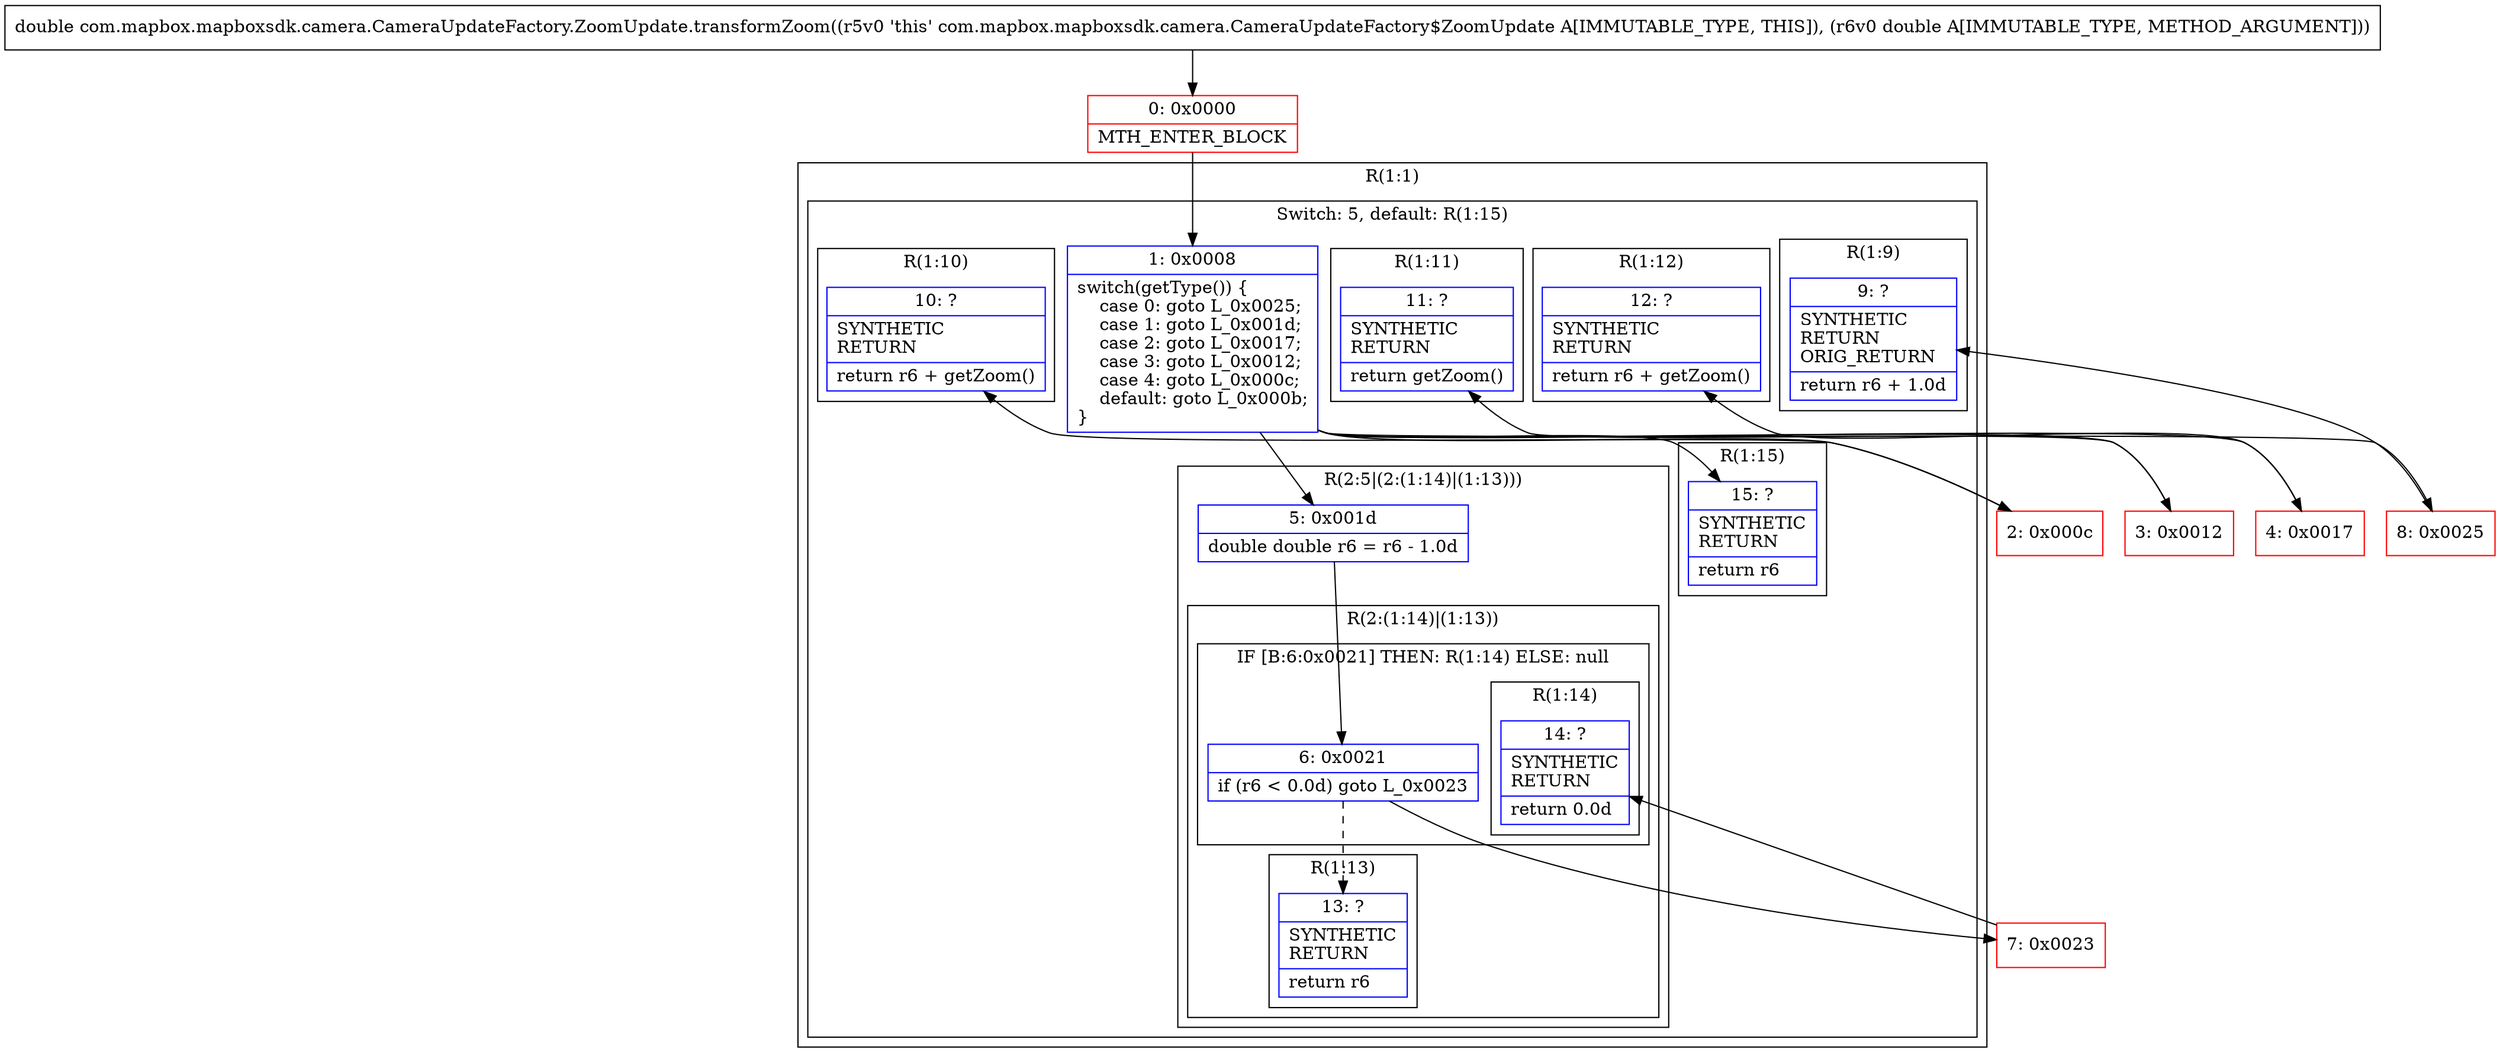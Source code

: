 digraph "CFG forcom.mapbox.mapboxsdk.camera.CameraUpdateFactory.ZoomUpdate.transformZoom(D)D" {
subgraph cluster_Region_112314570 {
label = "R(1:1)";
node [shape=record,color=blue];
subgraph cluster_SwitchRegion_991980248 {
label = "Switch: 5, default: R(1:15)";
node [shape=record,color=blue];
Node_1 [shape=record,label="{1\:\ 0x0008|switch(getType()) \{\l    case 0: goto L_0x0025;\l    case 1: goto L_0x001d;\l    case 2: goto L_0x0017;\l    case 3: goto L_0x0012;\l    case 4: goto L_0x000c;\l    default: goto L_0x000b;\l\}\l}"];
subgraph cluster_Region_585752232 {
label = "R(1:9)";
node [shape=record,color=blue];
Node_9 [shape=record,label="{9\:\ ?|SYNTHETIC\lRETURN\lORIG_RETURN\l|return r6 + 1.0d\l}"];
}
subgraph cluster_Region_1273661553 {
label = "R(2:5|(2:(1:14)|(1:13)))";
node [shape=record,color=blue];
Node_5 [shape=record,label="{5\:\ 0x001d|double double r6 = r6 \- 1.0d\l}"];
subgraph cluster_Region_2015695978 {
label = "R(2:(1:14)|(1:13))";
node [shape=record,color=blue];
subgraph cluster_IfRegion_308098682 {
label = "IF [B:6:0x0021] THEN: R(1:14) ELSE: null";
node [shape=record,color=blue];
Node_6 [shape=record,label="{6\:\ 0x0021|if (r6 \< 0.0d) goto L_0x0023\l}"];
subgraph cluster_Region_1893364796 {
label = "R(1:14)";
node [shape=record,color=blue];
Node_14 [shape=record,label="{14\:\ ?|SYNTHETIC\lRETURN\l|return 0.0d\l}"];
}
}
subgraph cluster_Region_2118772728 {
label = "R(1:13)";
node [shape=record,color=blue];
Node_13 [shape=record,label="{13\:\ ?|SYNTHETIC\lRETURN\l|return r6\l}"];
}
}
}
subgraph cluster_Region_1209312853 {
label = "R(1:12)";
node [shape=record,color=blue];
Node_12 [shape=record,label="{12\:\ ?|SYNTHETIC\lRETURN\l|return r6 + getZoom()\l}"];
}
subgraph cluster_Region_618937697 {
label = "R(1:11)";
node [shape=record,color=blue];
Node_11 [shape=record,label="{11\:\ ?|SYNTHETIC\lRETURN\l|return getZoom()\l}"];
}
subgraph cluster_Region_1949498323 {
label = "R(1:10)";
node [shape=record,color=blue];
Node_10 [shape=record,label="{10\:\ ?|SYNTHETIC\lRETURN\l|return r6 + getZoom()\l}"];
}
subgraph cluster_Region_1474960125 {
label = "R(1:15)";
node [shape=record,color=blue];
Node_15 [shape=record,label="{15\:\ ?|SYNTHETIC\lRETURN\l|return r6\l}"];
}
}
}
Node_0 [shape=record,color=red,label="{0\:\ 0x0000|MTH_ENTER_BLOCK\l}"];
Node_2 [shape=record,color=red,label="{2\:\ 0x000c}"];
Node_3 [shape=record,color=red,label="{3\:\ 0x0012}"];
Node_4 [shape=record,color=red,label="{4\:\ 0x0017}"];
Node_7 [shape=record,color=red,label="{7\:\ 0x0023}"];
Node_8 [shape=record,color=red,label="{8\:\ 0x0025}"];
MethodNode[shape=record,label="{double com.mapbox.mapboxsdk.camera.CameraUpdateFactory.ZoomUpdate.transformZoom((r5v0 'this' com.mapbox.mapboxsdk.camera.CameraUpdateFactory$ZoomUpdate A[IMMUTABLE_TYPE, THIS]), (r6v0 double A[IMMUTABLE_TYPE, METHOD_ARGUMENT])) }"];
MethodNode -> Node_0;
Node_1 -> Node_2;
Node_1 -> Node_3;
Node_1 -> Node_4;
Node_1 -> Node_5;
Node_1 -> Node_8;
Node_1 -> Node_15;
Node_5 -> Node_6;
Node_6 -> Node_7;
Node_6 -> Node_13[style=dashed];
Node_0 -> Node_1;
Node_2 -> Node_10;
Node_3 -> Node_11;
Node_4 -> Node_12;
Node_7 -> Node_14;
Node_8 -> Node_9;
}

